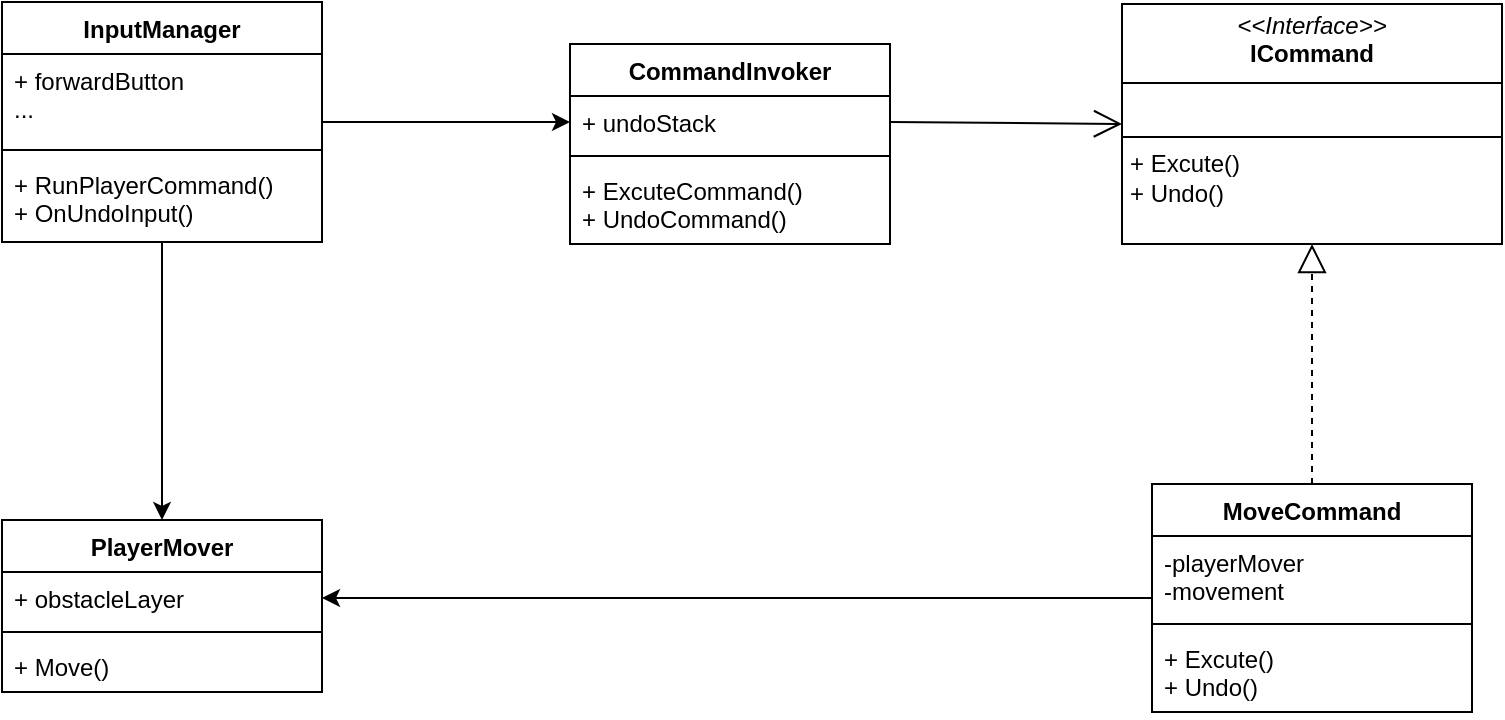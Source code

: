 <mxfile version="25.0.1">
  <diagram id="C5RBs43oDa-KdzZeNtuy" name="Page-1">
    <mxGraphModel dx="610" dy="1251" grid="1" gridSize="10" guides="1" tooltips="1" connect="1" arrows="1" fold="1" page="1" pageScale="1" pageWidth="827" pageHeight="1169" math="0" shadow="0">
      <root>
        <mxCell id="WIyWlLk6GJQsqaUBKTNV-0" />
        <mxCell id="WIyWlLk6GJQsqaUBKTNV-1" parent="WIyWlLk6GJQsqaUBKTNV-0" />
        <mxCell id="sHTsrnWCv263HcXAj3Ve-1" value="&lt;p style=&quot;margin:0px;margin-top:4px;text-align:center;&quot;&gt;&lt;i&gt;&amp;lt;&amp;lt;Interface&amp;gt;&amp;gt;&lt;/i&gt;&lt;br&gt;&lt;b&gt;ICommand&lt;/b&gt;&lt;/p&gt;&lt;hr size=&quot;1&quot; style=&quot;border-style:solid;&quot;&gt;&lt;p style=&quot;margin:0px;margin-left:4px;&quot;&gt;&lt;br&gt;&lt;/p&gt;&lt;hr size=&quot;1&quot; style=&quot;border-style:solid;&quot;&gt;&lt;p style=&quot;margin:0px;margin-left:4px;&quot;&gt;+ Excute()&lt;br&gt;+ Undo()&lt;/p&gt;" style="verticalAlign=top;align=left;overflow=fill;html=1;whiteSpace=wrap;" vertex="1" parent="WIyWlLk6GJQsqaUBKTNV-1">
          <mxGeometry x="690" y="200" width="190" height="120" as="geometry" />
        </mxCell>
        <mxCell id="sHTsrnWCv263HcXAj3Ve-15" style="edgeStyle=orthogonalEdgeStyle;rounded=0;orthogonalLoop=1;jettySize=auto;html=1;entryX=1;entryY=0.5;entryDx=0;entryDy=0;" edge="1" parent="WIyWlLk6GJQsqaUBKTNV-1" source="sHTsrnWCv263HcXAj3Ve-2" target="sHTsrnWCv263HcXAj3Ve-12">
          <mxGeometry relative="1" as="geometry" />
        </mxCell>
        <mxCell id="sHTsrnWCv263HcXAj3Ve-2" value="MoveCommand" style="swimlane;fontStyle=1;align=center;verticalAlign=top;childLayout=stackLayout;horizontal=1;startSize=26;horizontalStack=0;resizeParent=1;resizeParentMax=0;resizeLast=0;collapsible=1;marginBottom=0;whiteSpace=wrap;html=1;" vertex="1" parent="WIyWlLk6GJQsqaUBKTNV-1">
          <mxGeometry x="705" y="440" width="160" height="114" as="geometry" />
        </mxCell>
        <mxCell id="sHTsrnWCv263HcXAj3Ve-3" value="-playerMover&lt;div&gt;-movement&lt;/div&gt;" style="text;strokeColor=none;fillColor=none;align=left;verticalAlign=top;spacingLeft=4;spacingRight=4;overflow=hidden;rotatable=0;points=[[0,0.5],[1,0.5]];portConstraint=eastwest;whiteSpace=wrap;html=1;" vertex="1" parent="sHTsrnWCv263HcXAj3Ve-2">
          <mxGeometry y="26" width="160" height="40" as="geometry" />
        </mxCell>
        <mxCell id="sHTsrnWCv263HcXAj3Ve-4" value="" style="line;strokeWidth=1;fillColor=none;align=left;verticalAlign=middle;spacingTop=-1;spacingLeft=3;spacingRight=3;rotatable=0;labelPosition=right;points=[];portConstraint=eastwest;strokeColor=inherit;" vertex="1" parent="sHTsrnWCv263HcXAj3Ve-2">
          <mxGeometry y="66" width="160" height="8" as="geometry" />
        </mxCell>
        <mxCell id="sHTsrnWCv263HcXAj3Ve-5" value="+ Excute()&lt;div&gt;+ Undo()&lt;/div&gt;" style="text;strokeColor=none;fillColor=none;align=left;verticalAlign=top;spacingLeft=4;spacingRight=4;overflow=hidden;rotatable=0;points=[[0,0.5],[1,0.5]];portConstraint=eastwest;whiteSpace=wrap;html=1;" vertex="1" parent="sHTsrnWCv263HcXAj3Ve-2">
          <mxGeometry y="74" width="160" height="40" as="geometry" />
        </mxCell>
        <mxCell id="sHTsrnWCv263HcXAj3Ve-6" value="" style="endArrow=block;dashed=1;endFill=0;endSize=12;html=1;rounded=0;exitX=0.5;exitY=0;exitDx=0;exitDy=0;entryX=0.5;entryY=1;entryDx=0;entryDy=0;" edge="1" parent="WIyWlLk6GJQsqaUBKTNV-1" source="sHTsrnWCv263HcXAj3Ve-2" target="sHTsrnWCv263HcXAj3Ve-1">
          <mxGeometry width="160" relative="1" as="geometry">
            <mxPoint x="440" y="440" as="sourcePoint" />
            <mxPoint x="600" y="440" as="targetPoint" />
          </mxGeometry>
        </mxCell>
        <mxCell id="sHTsrnWCv263HcXAj3Ve-11" value="PlayerMover" style="swimlane;fontStyle=1;align=center;verticalAlign=top;childLayout=stackLayout;horizontal=1;startSize=26;horizontalStack=0;resizeParent=1;resizeParentMax=0;resizeLast=0;collapsible=1;marginBottom=0;whiteSpace=wrap;html=1;" vertex="1" parent="WIyWlLk6GJQsqaUBKTNV-1">
          <mxGeometry x="130" y="458" width="160" height="86" as="geometry" />
        </mxCell>
        <mxCell id="sHTsrnWCv263HcXAj3Ve-12" value="+ obstacleLayer" style="text;strokeColor=none;fillColor=none;align=left;verticalAlign=top;spacingLeft=4;spacingRight=4;overflow=hidden;rotatable=0;points=[[0,0.5],[1,0.5]];portConstraint=eastwest;whiteSpace=wrap;html=1;" vertex="1" parent="sHTsrnWCv263HcXAj3Ve-11">
          <mxGeometry y="26" width="160" height="26" as="geometry" />
        </mxCell>
        <mxCell id="sHTsrnWCv263HcXAj3Ve-13" value="" style="line;strokeWidth=1;fillColor=none;align=left;verticalAlign=middle;spacingTop=-1;spacingLeft=3;spacingRight=3;rotatable=0;labelPosition=right;points=[];portConstraint=eastwest;strokeColor=inherit;" vertex="1" parent="sHTsrnWCv263HcXAj3Ve-11">
          <mxGeometry y="52" width="160" height="8" as="geometry" />
        </mxCell>
        <mxCell id="sHTsrnWCv263HcXAj3Ve-14" value="+ Move()" style="text;strokeColor=none;fillColor=none;align=left;verticalAlign=top;spacingLeft=4;spacingRight=4;overflow=hidden;rotatable=0;points=[[0,0.5],[1,0.5]];portConstraint=eastwest;whiteSpace=wrap;html=1;" vertex="1" parent="sHTsrnWCv263HcXAj3Ve-11">
          <mxGeometry y="60" width="160" height="26" as="geometry" />
        </mxCell>
        <mxCell id="sHTsrnWCv263HcXAj3Ve-16" value="CommandInvoker" style="swimlane;fontStyle=1;align=center;verticalAlign=top;childLayout=stackLayout;horizontal=1;startSize=26;horizontalStack=0;resizeParent=1;resizeParentMax=0;resizeLast=0;collapsible=1;marginBottom=0;whiteSpace=wrap;html=1;" vertex="1" parent="WIyWlLk6GJQsqaUBKTNV-1">
          <mxGeometry x="414" y="220" width="160" height="100" as="geometry" />
        </mxCell>
        <mxCell id="sHTsrnWCv263HcXAj3Ve-17" value="+ undoStack" style="text;strokeColor=none;fillColor=none;align=left;verticalAlign=top;spacingLeft=4;spacingRight=4;overflow=hidden;rotatable=0;points=[[0,0.5],[1,0.5]];portConstraint=eastwest;whiteSpace=wrap;html=1;" vertex="1" parent="sHTsrnWCv263HcXAj3Ve-16">
          <mxGeometry y="26" width="160" height="26" as="geometry" />
        </mxCell>
        <mxCell id="sHTsrnWCv263HcXAj3Ve-18" value="" style="line;strokeWidth=1;fillColor=none;align=left;verticalAlign=middle;spacingTop=-1;spacingLeft=3;spacingRight=3;rotatable=0;labelPosition=right;points=[];portConstraint=eastwest;strokeColor=inherit;" vertex="1" parent="sHTsrnWCv263HcXAj3Ve-16">
          <mxGeometry y="52" width="160" height="8" as="geometry" />
        </mxCell>
        <mxCell id="sHTsrnWCv263HcXAj3Ve-19" value="+ ExcuteCommand()&lt;div&gt;+ UndoCommand()&lt;/div&gt;" style="text;strokeColor=none;fillColor=none;align=left;verticalAlign=top;spacingLeft=4;spacingRight=4;overflow=hidden;rotatable=0;points=[[0,0.5],[1,0.5]];portConstraint=eastwest;whiteSpace=wrap;html=1;" vertex="1" parent="sHTsrnWCv263HcXAj3Ve-16">
          <mxGeometry y="60" width="160" height="40" as="geometry" />
        </mxCell>
        <mxCell id="sHTsrnWCv263HcXAj3Ve-20" value="" style="endArrow=open;endFill=1;endSize=12;html=1;rounded=0;entryX=0;entryY=0.5;entryDx=0;entryDy=0;exitX=1;exitY=0.5;exitDx=0;exitDy=0;" edge="1" parent="WIyWlLk6GJQsqaUBKTNV-1" source="sHTsrnWCv263HcXAj3Ve-17" target="sHTsrnWCv263HcXAj3Ve-1">
          <mxGeometry width="160" relative="1" as="geometry">
            <mxPoint x="550" y="240" as="sourcePoint" />
            <mxPoint x="460" y="110" as="targetPoint" />
          </mxGeometry>
        </mxCell>
        <mxCell id="sHTsrnWCv263HcXAj3Ve-25" style="edgeStyle=orthogonalEdgeStyle;rounded=0;orthogonalLoop=1;jettySize=auto;html=1;entryX=0.5;entryY=0;entryDx=0;entryDy=0;" edge="1" parent="WIyWlLk6GJQsqaUBKTNV-1" source="sHTsrnWCv263HcXAj3Ve-21" target="sHTsrnWCv263HcXAj3Ve-11">
          <mxGeometry relative="1" as="geometry" />
        </mxCell>
        <mxCell id="sHTsrnWCv263HcXAj3Ve-26" style="edgeStyle=orthogonalEdgeStyle;rounded=0;orthogonalLoop=1;jettySize=auto;html=1;entryX=0;entryY=0.5;entryDx=0;entryDy=0;" edge="1" parent="WIyWlLk6GJQsqaUBKTNV-1" source="sHTsrnWCv263HcXAj3Ve-21" target="sHTsrnWCv263HcXAj3Ve-17">
          <mxGeometry relative="1" as="geometry" />
        </mxCell>
        <mxCell id="sHTsrnWCv263HcXAj3Ve-21" value="InputManager" style="swimlane;fontStyle=1;align=center;verticalAlign=top;childLayout=stackLayout;horizontal=1;startSize=26;horizontalStack=0;resizeParent=1;resizeParentMax=0;resizeLast=0;collapsible=1;marginBottom=0;whiteSpace=wrap;html=1;" vertex="1" parent="WIyWlLk6GJQsqaUBKTNV-1">
          <mxGeometry x="130" y="199" width="160" height="120" as="geometry" />
        </mxCell>
        <mxCell id="sHTsrnWCv263HcXAj3Ve-22" value="+ forwardButton&lt;div&gt;...&lt;/div&gt;" style="text;strokeColor=none;fillColor=none;align=left;verticalAlign=top;spacingLeft=4;spacingRight=4;overflow=hidden;rotatable=0;points=[[0,0.5],[1,0.5]];portConstraint=eastwest;whiteSpace=wrap;html=1;" vertex="1" parent="sHTsrnWCv263HcXAj3Ve-21">
          <mxGeometry y="26" width="160" height="44" as="geometry" />
        </mxCell>
        <mxCell id="sHTsrnWCv263HcXAj3Ve-23" value="" style="line;strokeWidth=1;fillColor=none;align=left;verticalAlign=middle;spacingTop=-1;spacingLeft=3;spacingRight=3;rotatable=0;labelPosition=right;points=[];portConstraint=eastwest;strokeColor=inherit;" vertex="1" parent="sHTsrnWCv263HcXAj3Ve-21">
          <mxGeometry y="70" width="160" height="8" as="geometry" />
        </mxCell>
        <mxCell id="sHTsrnWCv263HcXAj3Ve-24" value="+ RunPlayerCommand()&lt;div&gt;+ OnUndoInput()&lt;/div&gt;" style="text;strokeColor=none;fillColor=none;align=left;verticalAlign=top;spacingLeft=4;spacingRight=4;overflow=hidden;rotatable=0;points=[[0,0.5],[1,0.5]];portConstraint=eastwest;whiteSpace=wrap;html=1;" vertex="1" parent="sHTsrnWCv263HcXAj3Ve-21">
          <mxGeometry y="78" width="160" height="42" as="geometry" />
        </mxCell>
      </root>
    </mxGraphModel>
  </diagram>
</mxfile>
